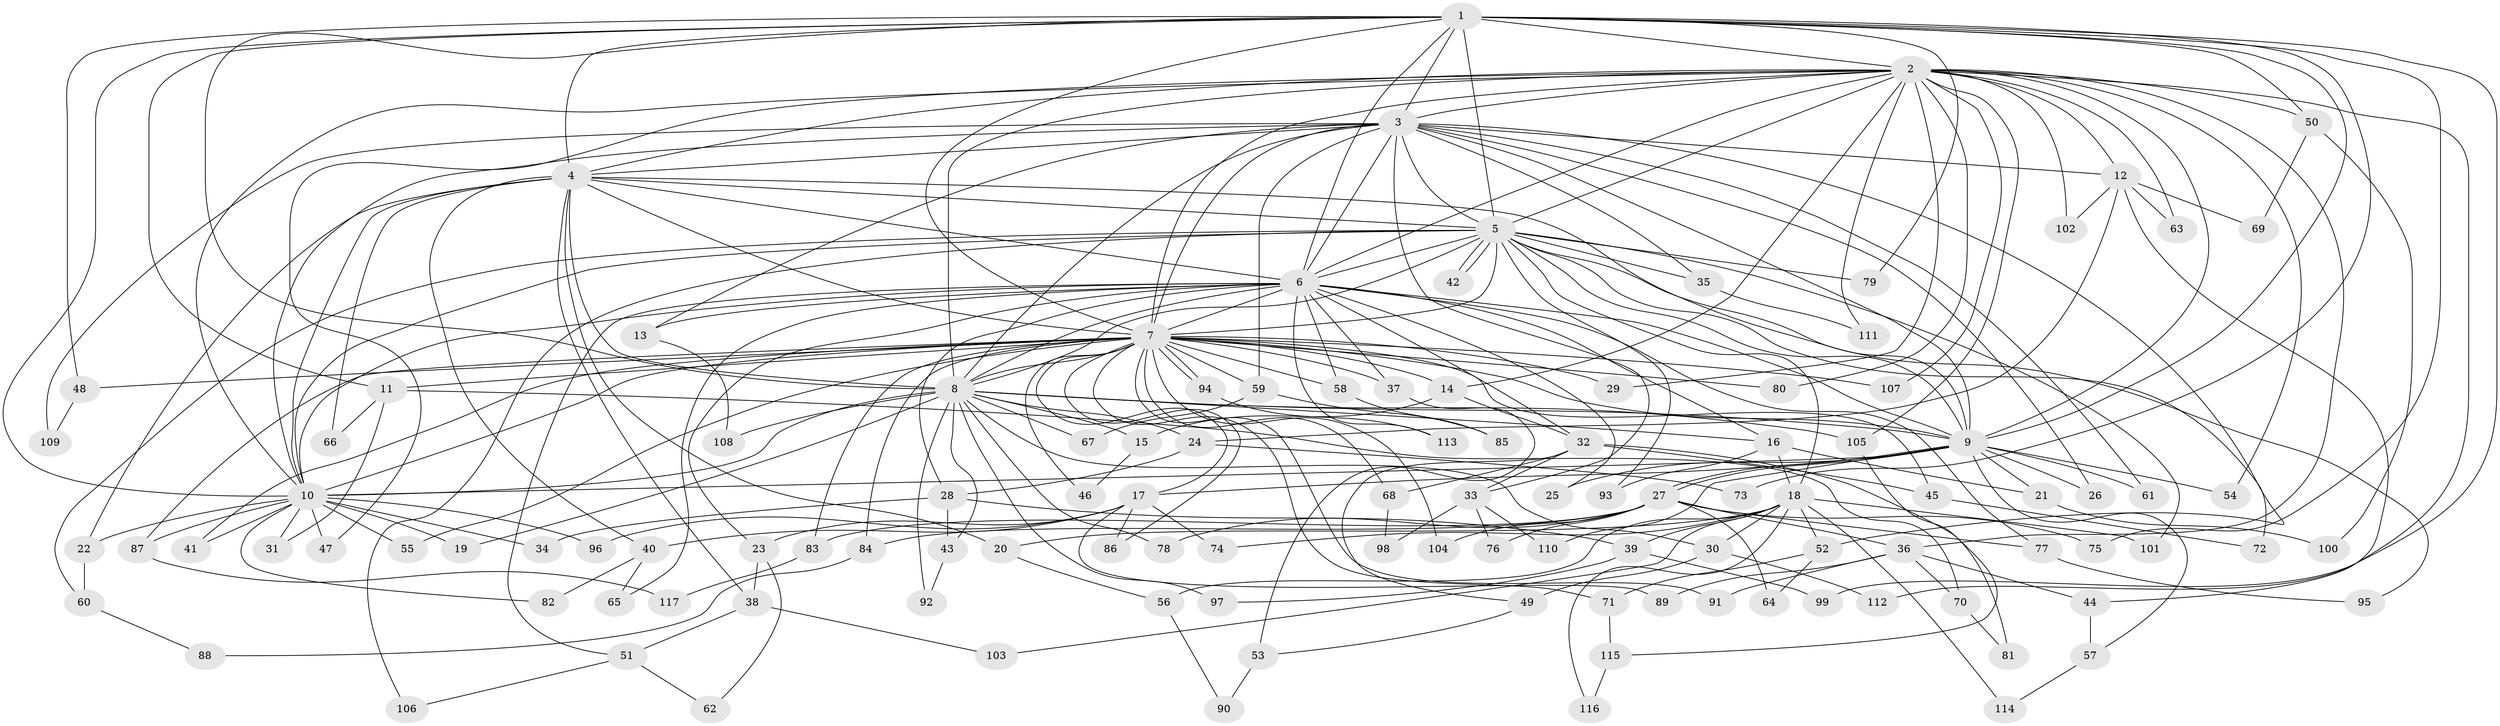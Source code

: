 // coarse degree distribution, {27: 0.01694915254237288, 2: 0.3898305084745763, 5: 0.05084745762711865, 6: 0.01694915254237288, 4: 0.1694915254237288, 13: 0.03389830508474576, 3: 0.11864406779661017, 10: 0.01694915254237288, 19: 0.01694915254237288, 9: 0.01694915254237288, 17: 0.01694915254237288, 18: 0.03389830508474576, 7: 0.01694915254237288, 28: 0.01694915254237288, 16: 0.03389830508474576, 1: 0.01694915254237288, 8: 0.01694915254237288}
// Generated by graph-tools (version 1.1) at 2025/46/03/06/25 01:46:56]
// undirected, 117 vertices, 259 edges
graph export_dot {
graph [start="1"]
  node [color=gray90,style=filled];
  1;
  2;
  3;
  4;
  5;
  6;
  7;
  8;
  9;
  10;
  11;
  12;
  13;
  14;
  15;
  16;
  17;
  18;
  19;
  20;
  21;
  22;
  23;
  24;
  25;
  26;
  27;
  28;
  29;
  30;
  31;
  32;
  33;
  34;
  35;
  36;
  37;
  38;
  39;
  40;
  41;
  42;
  43;
  44;
  45;
  46;
  47;
  48;
  49;
  50;
  51;
  52;
  53;
  54;
  55;
  56;
  57;
  58;
  59;
  60;
  61;
  62;
  63;
  64;
  65;
  66;
  67;
  68;
  69;
  70;
  71;
  72;
  73;
  74;
  75;
  76;
  77;
  78;
  79;
  80;
  81;
  82;
  83;
  84;
  85;
  86;
  87;
  88;
  89;
  90;
  91;
  92;
  93;
  94;
  95;
  96;
  97;
  98;
  99;
  100;
  101;
  102;
  103;
  104;
  105;
  106;
  107;
  108;
  109;
  110;
  111;
  112;
  113;
  114;
  115;
  116;
  117;
  1 -- 2;
  1 -- 3;
  1 -- 4;
  1 -- 5;
  1 -- 6;
  1 -- 7;
  1 -- 8;
  1 -- 9;
  1 -- 10;
  1 -- 11;
  1 -- 48;
  1 -- 50;
  1 -- 73;
  1 -- 75;
  1 -- 79;
  1 -- 99;
  2 -- 3;
  2 -- 4;
  2 -- 5;
  2 -- 6;
  2 -- 7;
  2 -- 8;
  2 -- 9;
  2 -- 10;
  2 -- 12;
  2 -- 14;
  2 -- 29;
  2 -- 36;
  2 -- 47;
  2 -- 50;
  2 -- 54;
  2 -- 63;
  2 -- 80;
  2 -- 102;
  2 -- 105;
  2 -- 107;
  2 -- 111;
  2 -- 112;
  3 -- 4;
  3 -- 5;
  3 -- 6;
  3 -- 7;
  3 -- 8;
  3 -- 9;
  3 -- 10;
  3 -- 12;
  3 -- 13;
  3 -- 26;
  3 -- 33;
  3 -- 35;
  3 -- 52;
  3 -- 59;
  3 -- 61;
  3 -- 109;
  4 -- 5;
  4 -- 6;
  4 -- 7;
  4 -- 8;
  4 -- 9;
  4 -- 10;
  4 -- 20;
  4 -- 22;
  4 -- 38;
  4 -- 40;
  4 -- 66;
  5 -- 6;
  5 -- 7;
  5 -- 8;
  5 -- 9;
  5 -- 10;
  5 -- 18;
  5 -- 35;
  5 -- 42;
  5 -- 42;
  5 -- 60;
  5 -- 72;
  5 -- 79;
  5 -- 93;
  5 -- 95;
  5 -- 101;
  5 -- 106;
  6 -- 7;
  6 -- 8;
  6 -- 9;
  6 -- 10;
  6 -- 13;
  6 -- 16;
  6 -- 23;
  6 -- 25;
  6 -- 28;
  6 -- 32;
  6 -- 37;
  6 -- 51;
  6 -- 58;
  6 -- 65;
  6 -- 77;
  6 -- 113;
  7 -- 8;
  7 -- 9;
  7 -- 10;
  7 -- 11;
  7 -- 14;
  7 -- 17;
  7 -- 29;
  7 -- 37;
  7 -- 41;
  7 -- 45;
  7 -- 46;
  7 -- 48;
  7 -- 55;
  7 -- 58;
  7 -- 59;
  7 -- 68;
  7 -- 71;
  7 -- 80;
  7 -- 83;
  7 -- 84;
  7 -- 86;
  7 -- 87;
  7 -- 91;
  7 -- 94;
  7 -- 94;
  7 -- 104;
  7 -- 107;
  8 -- 9;
  8 -- 10;
  8 -- 15;
  8 -- 16;
  8 -- 19;
  8 -- 24;
  8 -- 30;
  8 -- 43;
  8 -- 67;
  8 -- 78;
  8 -- 92;
  8 -- 97;
  8 -- 105;
  8 -- 108;
  9 -- 10;
  9 -- 17;
  9 -- 21;
  9 -- 25;
  9 -- 26;
  9 -- 27;
  9 -- 27;
  9 -- 54;
  9 -- 57;
  9 -- 61;
  9 -- 110;
  10 -- 19;
  10 -- 22;
  10 -- 31;
  10 -- 34;
  10 -- 41;
  10 -- 47;
  10 -- 55;
  10 -- 82;
  10 -- 87;
  10 -- 96;
  11 -- 31;
  11 -- 66;
  11 -- 70;
  12 -- 24;
  12 -- 44;
  12 -- 63;
  12 -- 69;
  12 -- 102;
  13 -- 108;
  14 -- 15;
  14 -- 32;
  15 -- 46;
  16 -- 18;
  16 -- 21;
  16 -- 93;
  17 -- 23;
  17 -- 40;
  17 -- 74;
  17 -- 86;
  17 -- 89;
  17 -- 96;
  18 -- 20;
  18 -- 30;
  18 -- 39;
  18 -- 52;
  18 -- 56;
  18 -- 74;
  18 -- 101;
  18 -- 103;
  18 -- 114;
  18 -- 116;
  20 -- 56;
  21 -- 100;
  22 -- 60;
  23 -- 38;
  23 -- 62;
  24 -- 28;
  24 -- 73;
  27 -- 36;
  27 -- 64;
  27 -- 75;
  27 -- 76;
  27 -- 77;
  27 -- 78;
  27 -- 83;
  27 -- 84;
  27 -- 104;
  28 -- 34;
  28 -- 39;
  28 -- 43;
  30 -- 49;
  30 -- 112;
  32 -- 33;
  32 -- 45;
  32 -- 49;
  32 -- 68;
  32 -- 81;
  33 -- 76;
  33 -- 98;
  33 -- 110;
  35 -- 111;
  36 -- 44;
  36 -- 70;
  36 -- 89;
  36 -- 91;
  37 -- 53;
  38 -- 51;
  38 -- 103;
  39 -- 97;
  39 -- 99;
  40 -- 65;
  40 -- 82;
  43 -- 92;
  44 -- 57;
  45 -- 72;
  48 -- 109;
  49 -- 53;
  50 -- 69;
  50 -- 100;
  51 -- 62;
  51 -- 106;
  52 -- 64;
  52 -- 71;
  53 -- 90;
  56 -- 90;
  57 -- 114;
  58 -- 85;
  59 -- 67;
  59 -- 85;
  60 -- 88;
  68 -- 98;
  70 -- 81;
  71 -- 115;
  77 -- 95;
  83 -- 117;
  84 -- 88;
  87 -- 117;
  94 -- 113;
  105 -- 115;
  115 -- 116;
}
